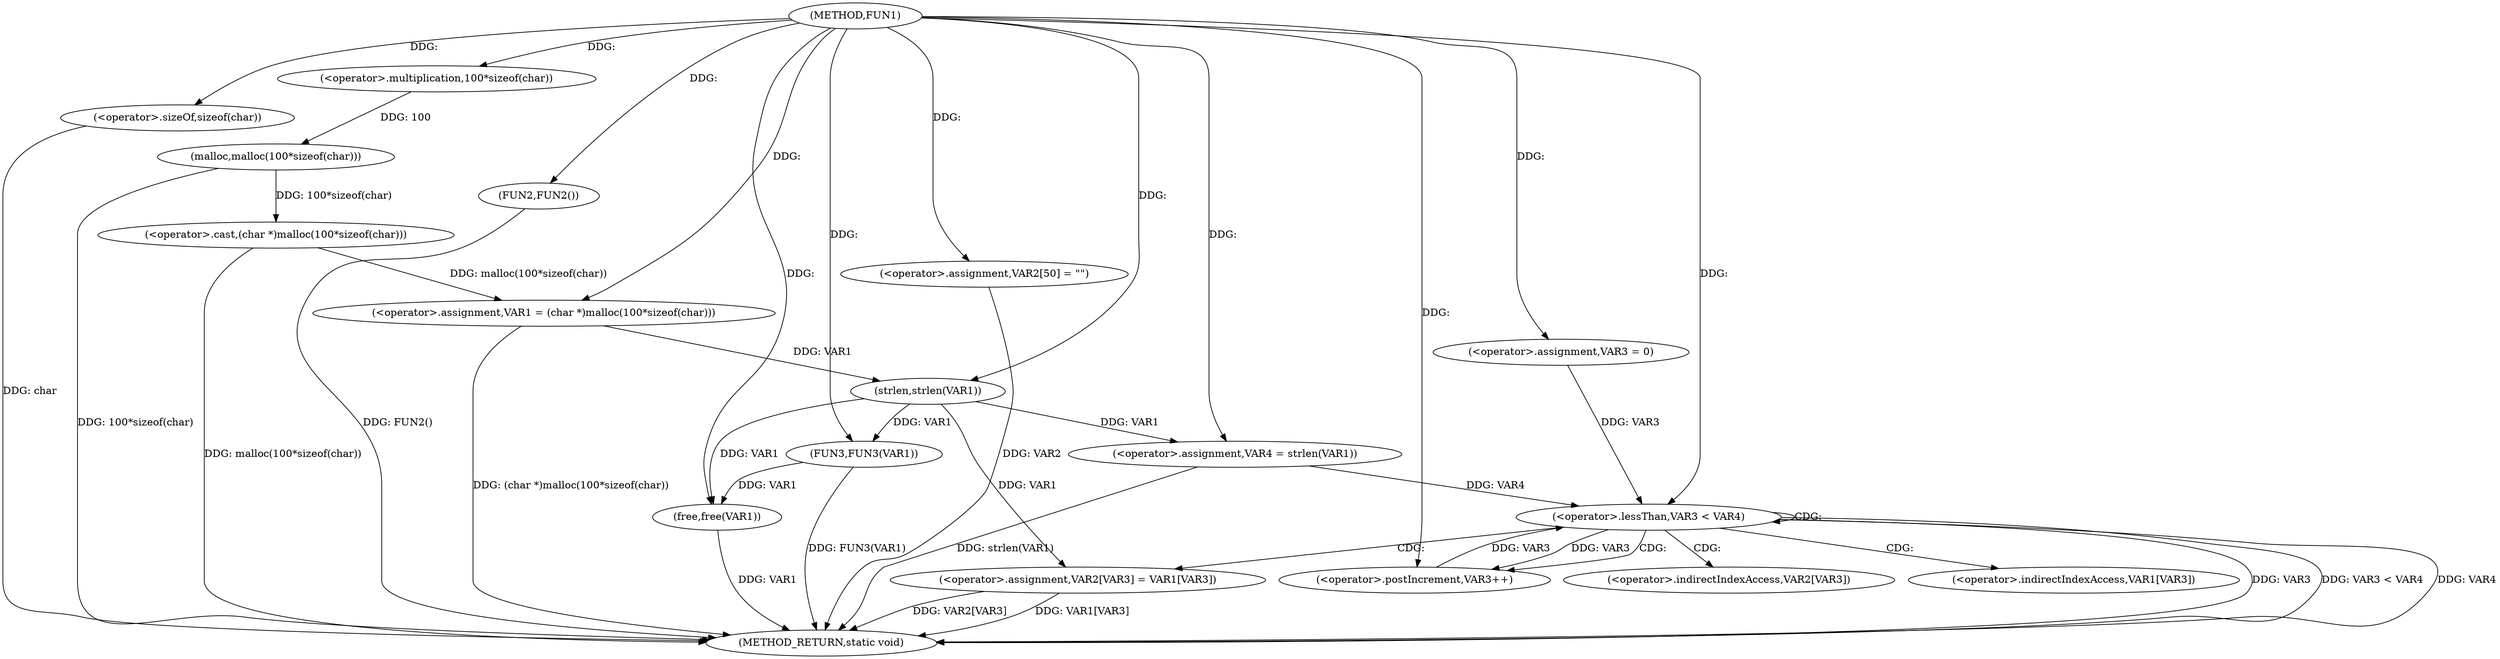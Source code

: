 digraph FUN1 {  
"1000100" [label = "(METHOD,FUN1)" ]
"1000149" [label = "(METHOD_RETURN,static void)" ]
"1000103" [label = "(<operator>.assignment,VAR1 = (char *)malloc(100*sizeof(char)))" ]
"1000105" [label = "(<operator>.cast,(char *)malloc(100*sizeof(char)))" ]
"1000107" [label = "(malloc,malloc(100*sizeof(char)))" ]
"1000108" [label = "(<operator>.multiplication,100*sizeof(char))" ]
"1000110" [label = "(<operator>.sizeOf,sizeof(char))" ]
"1000113" [label = "(FUN2,FUN2())" ]
"1000119" [label = "(<operator>.assignment,VAR2[50] = \"\")" ]
"1000124" [label = "(<operator>.assignment,VAR4 = strlen(VAR1))" ]
"1000126" [label = "(strlen,strlen(VAR1))" ]
"1000129" [label = "(<operator>.assignment,VAR3 = 0)" ]
"1000132" [label = "(<operator>.lessThan,VAR3 < VAR4)" ]
"1000135" [label = "(<operator>.postIncrement,VAR3++)" ]
"1000138" [label = "(<operator>.assignment,VAR2[VAR3] = VAR1[VAR3])" ]
"1000145" [label = "(FUN3,FUN3(VAR1))" ]
"1000147" [label = "(free,free(VAR1))" ]
"1000139" [label = "(<operator>.indirectIndexAccess,VAR2[VAR3])" ]
"1000142" [label = "(<operator>.indirectIndexAccess,VAR1[VAR3])" ]
  "1000124" -> "1000149"  [ label = "DDG: strlen(VAR1)"] 
  "1000138" -> "1000149"  [ label = "DDG: VAR1[VAR3]"] 
  "1000107" -> "1000149"  [ label = "DDG: 100*sizeof(char)"] 
  "1000105" -> "1000149"  [ label = "DDG: malloc(100*sizeof(char))"] 
  "1000103" -> "1000149"  [ label = "DDG: (char *)malloc(100*sizeof(char))"] 
  "1000147" -> "1000149"  [ label = "DDG: VAR1"] 
  "1000132" -> "1000149"  [ label = "DDG: VAR3"] 
  "1000145" -> "1000149"  [ label = "DDG: FUN3(VAR1)"] 
  "1000132" -> "1000149"  [ label = "DDG: VAR3 < VAR4"] 
  "1000138" -> "1000149"  [ label = "DDG: VAR2[VAR3]"] 
  "1000132" -> "1000149"  [ label = "DDG: VAR4"] 
  "1000113" -> "1000149"  [ label = "DDG: FUN2()"] 
  "1000119" -> "1000149"  [ label = "DDG: VAR2"] 
  "1000110" -> "1000149"  [ label = "DDG: char"] 
  "1000105" -> "1000103"  [ label = "DDG: malloc(100*sizeof(char))"] 
  "1000100" -> "1000103"  [ label = "DDG: "] 
  "1000107" -> "1000105"  [ label = "DDG: 100*sizeof(char)"] 
  "1000108" -> "1000107"  [ label = "DDG: 100"] 
  "1000100" -> "1000108"  [ label = "DDG: "] 
  "1000100" -> "1000110"  [ label = "DDG: "] 
  "1000100" -> "1000113"  [ label = "DDG: "] 
  "1000100" -> "1000119"  [ label = "DDG: "] 
  "1000126" -> "1000124"  [ label = "DDG: VAR1"] 
  "1000100" -> "1000124"  [ label = "DDG: "] 
  "1000103" -> "1000126"  [ label = "DDG: VAR1"] 
  "1000100" -> "1000126"  [ label = "DDG: "] 
  "1000100" -> "1000129"  [ label = "DDG: "] 
  "1000129" -> "1000132"  [ label = "DDG: VAR3"] 
  "1000135" -> "1000132"  [ label = "DDG: VAR3"] 
  "1000100" -> "1000132"  [ label = "DDG: "] 
  "1000124" -> "1000132"  [ label = "DDG: VAR4"] 
  "1000132" -> "1000135"  [ label = "DDG: VAR3"] 
  "1000100" -> "1000135"  [ label = "DDG: "] 
  "1000126" -> "1000138"  [ label = "DDG: VAR1"] 
  "1000126" -> "1000145"  [ label = "DDG: VAR1"] 
  "1000100" -> "1000145"  [ label = "DDG: "] 
  "1000145" -> "1000147"  [ label = "DDG: VAR1"] 
  "1000100" -> "1000147"  [ label = "DDG: "] 
  "1000126" -> "1000147"  [ label = "DDG: VAR1"] 
  "1000132" -> "1000132"  [ label = "CDG: "] 
  "1000132" -> "1000142"  [ label = "CDG: "] 
  "1000132" -> "1000139"  [ label = "CDG: "] 
  "1000132" -> "1000135"  [ label = "CDG: "] 
  "1000132" -> "1000138"  [ label = "CDG: "] 
}
